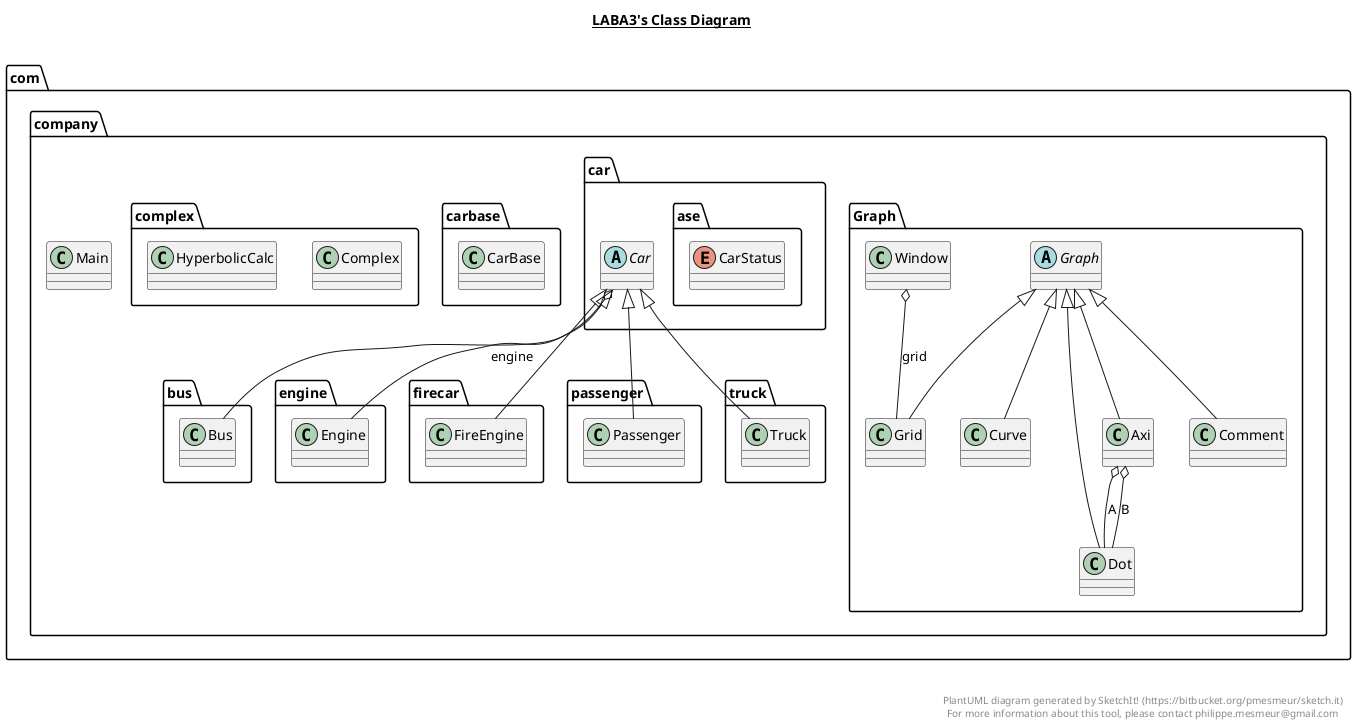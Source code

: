 @startuml

title __LABA3's Class Diagram__\n

  namespace com.company {
    namespace Graph {
      class com.company.Graph.Axi {
      }
    }
  }
  

  namespace com.company {
    namespace Graph {
      class com.company.Graph.Comment {
      }
    }
  }
  

  namespace com.company {
    namespace Graph {
      class com.company.Graph.Curve {
      }
    }
  }
  

  namespace com.company {
    namespace Graph {
      class com.company.Graph.Dot {
      }
    }
  }
  

  namespace com.company {
    namespace Graph {
      abstract class com.company.Graph.Graph {
      }
    }
  }
  

  namespace com.company {
    namespace Graph {
      class com.company.Graph.Grid {
      }
    }
  }
  

  namespace com.company {
    namespace Graph {
      class com.company.Graph.Window {
      }
    }
  }
  

  namespace com.company {
    class com.company.Main {
    }
  }
  

  namespace com.company {
    namespace bus {
      class com.company.bus.Bus {
      }
    }
  }
  

  namespace com.company {
    namespace car {
      abstract class com.company.car.Car {
      }
    }
  }
  

  namespace com.company {
    namespace car {
      namespace ase {
        class com.company.carbase.CarBase {
        }
      }
    }
  }
  

  namespace com.company {
    namespace car {
      namespace ase {
        enum CarStatus {
        }
      }
    }
  }
  

  namespace com.company {
    namespace complex {
      class com.company.complex.Complex {
      }
    }
  }
  

  namespace com.company {
    namespace complex {
      class com.company.complex.HyperbolicCalc {
      }
    }
  }
  

  namespace com.company {
    namespace engine {
      class com.company.engine.Engine {
      }
    }
  }
  

  namespace com.company {
    namespace firecar {
      class com.company.firecar.FireEngine {
      }
    }
  }
  

  namespace com.company {
    namespace passenger {
      class com.company.passenger.Passenger {
      }
    }
  }
  

  namespace com.company {
    namespace truck {
      class com.company.truck.Truck {
      }
    }
  }
  

  com.company.Graph.Axi -up-|> com.company.Graph.Graph
  com.company.Graph.Axi o-- com.company.Graph.Dot : A
  com.company.Graph.Axi o-- com.company.Graph.Dot : B
  com.company.Graph.Comment -up-|> com.company.Graph.Graph
  com.company.Graph.Curve -up-|> com.company.Graph.Graph
  com.company.Graph.Dot -up-|> com.company.Graph.Graph
  com.company.Graph.Grid -up-|> com.company.Graph.Graph
  com.company.Graph.Window o-- com.company.Graph.Grid : grid
  com.company.bus.Bus -up-|> com.company.car.Car
  com.company.car.Car o-- com.company.car.Car.ColorsCar : color
  com.company.car.Car o-- com.company.engine.Engine : engine
  com.company.firecar.FireEngine -up-|> com.company.car.Car
  com.company.passenger.Passenger -up-|> com.company.car.Car
  com.company.truck.Truck -up-|> com.company.car.Car


right footer


PlantUML diagram generated by SketchIt! (https://bitbucket.org/pmesmeur/sketch.it)
For more information about this tool, please contact philippe.mesmeur@gmail.com
endfooter

@enduml
